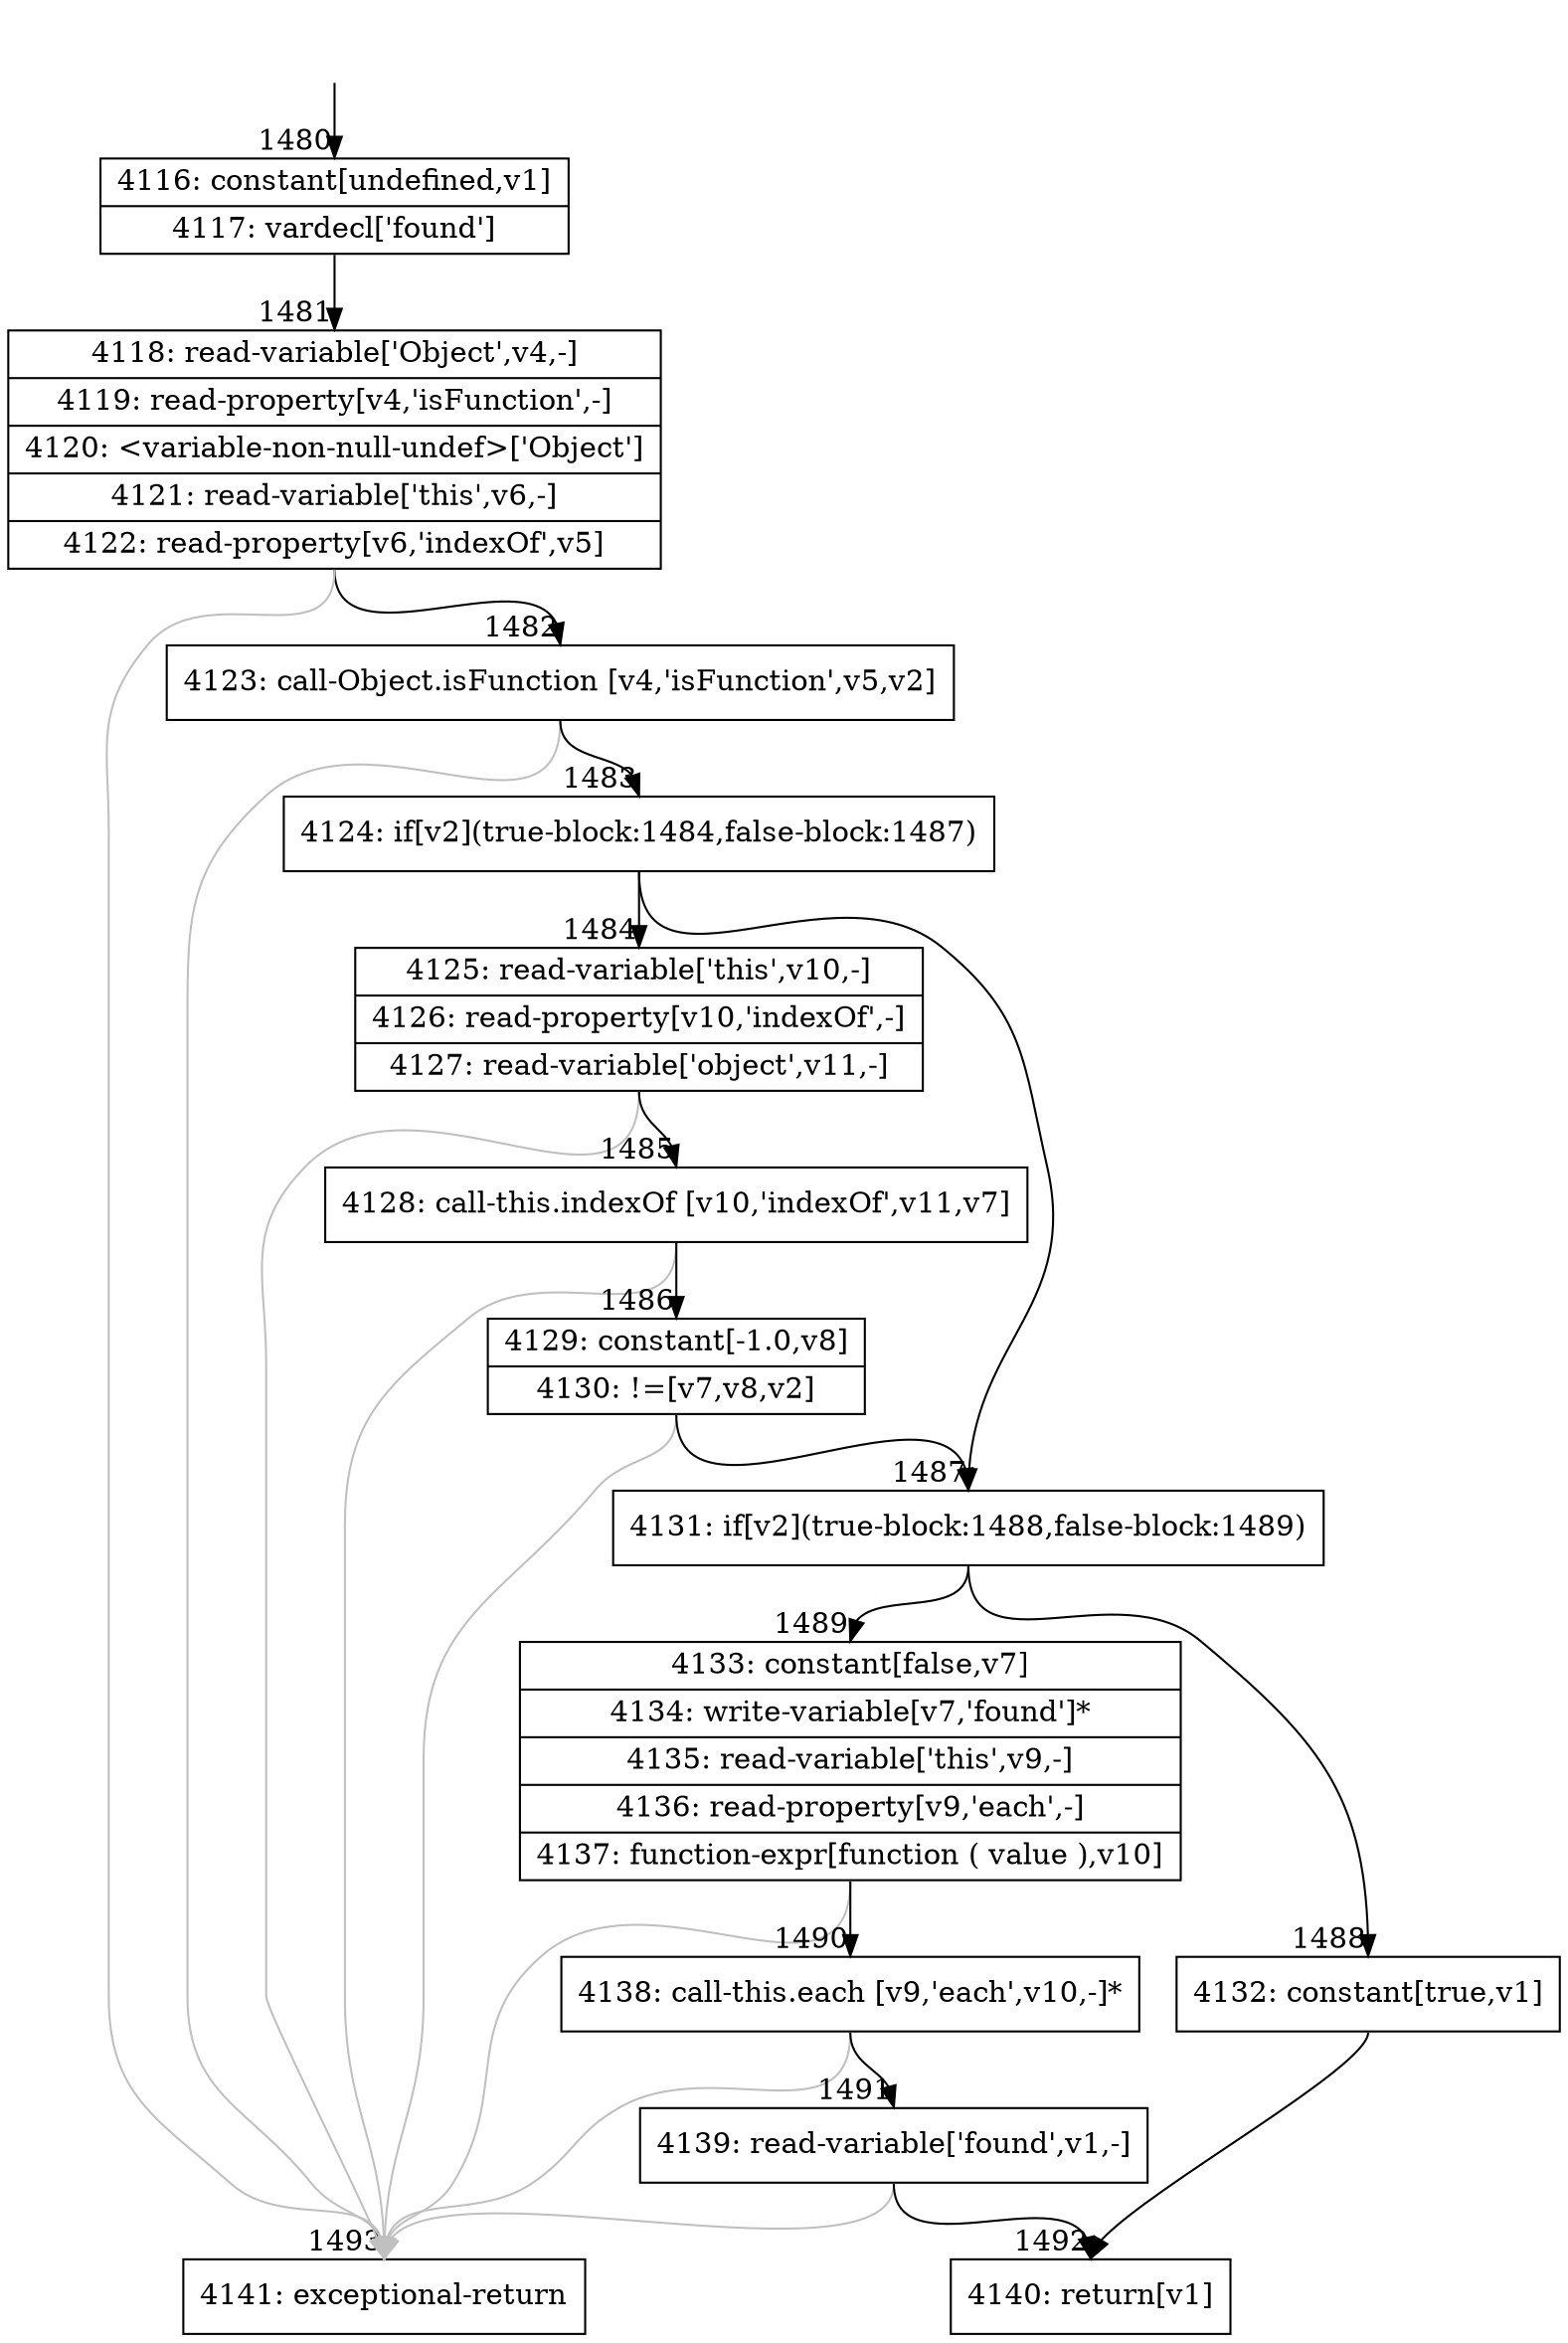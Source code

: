 digraph {
rankdir="TD"
BB_entry126[shape=none,label=""];
BB_entry126 -> BB1480 [tailport=s, headport=n, headlabel="    1480"]
BB1480 [shape=record label="{4116: constant[undefined,v1]|4117: vardecl['found']}" ] 
BB1480 -> BB1481 [tailport=s, headport=n, headlabel="      1481"]
BB1481 [shape=record label="{4118: read-variable['Object',v4,-]|4119: read-property[v4,'isFunction',-]|4120: \<variable-non-null-undef\>['Object']|4121: read-variable['this',v6,-]|4122: read-property[v6,'indexOf',v5]}" ] 
BB1481 -> BB1482 [tailport=s, headport=n, headlabel="      1482"]
BB1481 -> BB1493 [tailport=s, headport=n, color=gray, headlabel="      1493"]
BB1482 [shape=record label="{4123: call-Object.isFunction [v4,'isFunction',v5,v2]}" ] 
BB1482 -> BB1483 [tailport=s, headport=n, headlabel="      1483"]
BB1482 -> BB1493 [tailport=s, headport=n, color=gray]
BB1483 [shape=record label="{4124: if[v2](true-block:1484,false-block:1487)}" ] 
BB1483 -> BB1487 [tailport=s, headport=n, headlabel="      1487"]
BB1483 -> BB1484 [tailport=s, headport=n, headlabel="      1484"]
BB1484 [shape=record label="{4125: read-variable['this',v10,-]|4126: read-property[v10,'indexOf',-]|4127: read-variable['object',v11,-]}" ] 
BB1484 -> BB1485 [tailport=s, headport=n, headlabel="      1485"]
BB1484 -> BB1493 [tailport=s, headport=n, color=gray]
BB1485 [shape=record label="{4128: call-this.indexOf [v10,'indexOf',v11,v7]}" ] 
BB1485 -> BB1486 [tailport=s, headport=n, headlabel="      1486"]
BB1485 -> BB1493 [tailport=s, headport=n, color=gray]
BB1486 [shape=record label="{4129: constant[-1.0,v8]|4130: !=[v7,v8,v2]}" ] 
BB1486 -> BB1487 [tailport=s, headport=n]
BB1486 -> BB1493 [tailport=s, headport=n, color=gray]
BB1487 [shape=record label="{4131: if[v2](true-block:1488,false-block:1489)}" ] 
BB1487 -> BB1488 [tailport=s, headport=n, headlabel="      1488"]
BB1487 -> BB1489 [tailport=s, headport=n, headlabel="      1489"]
BB1488 [shape=record label="{4132: constant[true,v1]}" ] 
BB1488 -> BB1492 [tailport=s, headport=n, headlabel="      1492"]
BB1489 [shape=record label="{4133: constant[false,v7]|4134: write-variable[v7,'found']*|4135: read-variable['this',v9,-]|4136: read-property[v9,'each',-]|4137: function-expr[function ( value ),v10]}" ] 
BB1489 -> BB1490 [tailport=s, headport=n, headlabel="      1490"]
BB1489 -> BB1493 [tailport=s, headport=n, color=gray]
BB1490 [shape=record label="{4138: call-this.each [v9,'each',v10,-]*}" ] 
BB1490 -> BB1491 [tailport=s, headport=n, headlabel="      1491"]
BB1490 -> BB1493 [tailport=s, headport=n, color=gray]
BB1491 [shape=record label="{4139: read-variable['found',v1,-]}" ] 
BB1491 -> BB1492 [tailport=s, headport=n]
BB1491 -> BB1493 [tailport=s, headport=n, color=gray]
BB1492 [shape=record label="{4140: return[v1]}" ] 
BB1493 [shape=record label="{4141: exceptional-return}" ] 
//#$~ 948
}

